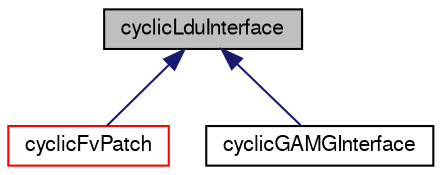 digraph "cyclicLduInterface"
{
  bgcolor="transparent";
  edge [fontname="FreeSans",fontsize="10",labelfontname="FreeSans",labelfontsize="10"];
  node [fontname="FreeSans",fontsize="10",shape=record];
  Node0 [label="cyclicLduInterface",height=0.2,width=0.4,color="black", fillcolor="grey75", style="filled", fontcolor="black"];
  Node0 -> Node1 [dir="back",color="midnightblue",fontsize="10",style="solid",fontname="FreeSans"];
  Node1 [label="cyclicFvPatch",height=0.2,width=0.4,color="red",URL="$a22802.html",tooltip="Cyclic-plane patch. "];
  Node0 -> Node4 [dir="back",color="midnightblue",fontsize="10",style="solid",fontname="FreeSans"];
  Node4 [label="cyclicGAMGInterface",height=0.2,width=0.4,color="black",URL="$a27022.html",tooltip="GAMG agglomerated cyclic interface. "];
}

